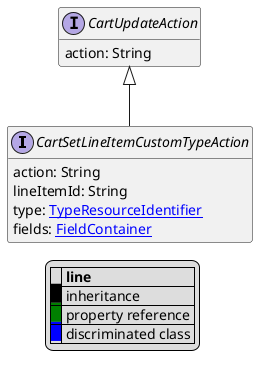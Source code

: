 @startuml

hide empty fields
hide empty methods
legend
|= |= line |
|<back:black>   </back>| inheritance |
|<back:green>   </back>| property reference |
|<back:blue>   </back>| discriminated class |
endlegend
interface CartSetLineItemCustomTypeAction [[CartSetLineItemCustomTypeAction.svg]] extends CartUpdateAction {
    action: String
    lineItemId: String
    type: [[TypeResourceIdentifier.svg TypeResourceIdentifier]]
    fields: [[FieldContainer.svg FieldContainer]]
}
interface CartUpdateAction [[CartUpdateAction.svg]]  {
    action: String
}





@enduml
